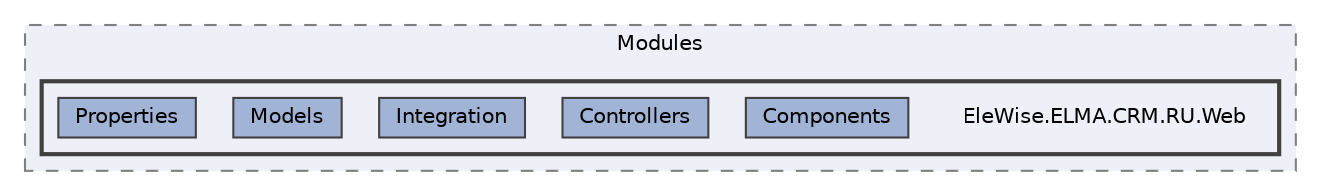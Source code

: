 digraph "Web/Modules/EleWise.ELMA.CRM.RU.Web"
{
 // LATEX_PDF_SIZE
  bgcolor="transparent";
  edge [fontname=Helvetica,fontsize=10,labelfontname=Helvetica,labelfontsize=10];
  node [fontname=Helvetica,fontsize=10,shape=box,height=0.2,width=0.4];
  compound=true
  subgraph clusterdir_7ee4616d7792420b09aab8c4c7e23d47 {
    graph [ bgcolor="#edf0f7", pencolor="grey50", label="Modules", fontname=Helvetica,fontsize=10 style="filled,dashed", URL="dir_7ee4616d7792420b09aab8c4c7e23d47.html",tooltip=""]
  subgraph clusterdir_2f2b7eb7d809c0d07dde3ea0ff947497 {
    graph [ bgcolor="#edf0f7", pencolor="grey25", label="", fontname=Helvetica,fontsize=10 style="filled,bold", URL="dir_2f2b7eb7d809c0d07dde3ea0ff947497.html",tooltip=""]
    dir_2f2b7eb7d809c0d07dde3ea0ff947497 [shape=plaintext, label="EleWise.ELMA.CRM.RU.Web"];
  dir_6fece0a843aae93371fcd10f17d4dfa6 [label="Components", fillcolor="#a2b4d6", color="grey25", style="filled", URL="dir_6fece0a843aae93371fcd10f17d4dfa6.html",tooltip=""];
  dir_2fc276ab6a59df4f0fdcffd2f1b17793 [label="Controllers", fillcolor="#a2b4d6", color="grey25", style="filled", URL="dir_2fc276ab6a59df4f0fdcffd2f1b17793.html",tooltip=""];
  dir_aea444b73c604d3260bff7c6a0d1af46 [label="Integration", fillcolor="#a2b4d6", color="grey25", style="filled", URL="dir_aea444b73c604d3260bff7c6a0d1af46.html",tooltip=""];
  dir_3595879fe9394424f513cc482085d112 [label="Models", fillcolor="#a2b4d6", color="grey25", style="filled", URL="dir_3595879fe9394424f513cc482085d112.html",tooltip=""];
  dir_0d3b981b8399ad259b557694d582952e [label="Properties", fillcolor="#a2b4d6", color="grey25", style="filled", URL="dir_0d3b981b8399ad259b557694d582952e.html",tooltip=""];
  }
  }
}

